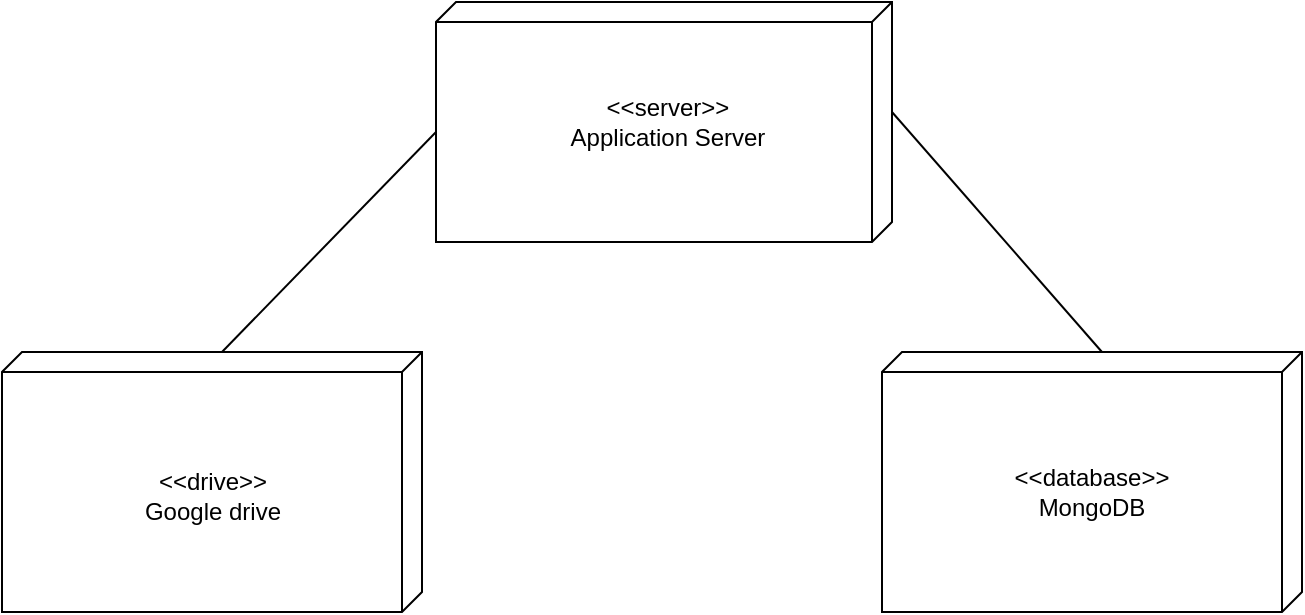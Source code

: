 <mxfile version="22.1.4" type="device">
  <diagram name="Page-1" id="5f0bae14-7c28-e335-631c-24af17079c00">
    <mxGraphModel dx="-250" dy="589" grid="1" gridSize="10" guides="1" tooltips="1" connect="1" arrows="1" fold="1" page="1" pageScale="1" pageWidth="1100" pageHeight="850" background="none" math="0" shadow="0">
      <root>
        <mxCell id="0" />
        <mxCell id="1" parent="0" />
        <mxCell id="D7LZIRXfciUYGYALL2Ox-2" value="" style="verticalAlign=top;align=left;spacingTop=8;spacingLeft=2;spacingRight=12;shape=cube;size=10;direction=south;fontStyle=4;html=1;rounded=0;shadow=0;comic=0;labelBackgroundColor=none;strokeWidth=1;fontFamily=Verdana;fontSize=12" vertex="1" parent="1">
          <mxGeometry x="1567" y="245" width="228" height="120" as="geometry" />
        </mxCell>
        <mxCell id="D7LZIRXfciUYGYALL2Ox-3" value="&amp;lt;&amp;lt;server&amp;gt;&amp;gt;&lt;br&gt;Application Server" style="text;html=1;strokeColor=none;fillColor=none;align=center;verticalAlign=middle;whiteSpace=wrap;rounded=0;" vertex="1" parent="1">
          <mxGeometry x="1623" y="290" width="120" height="30" as="geometry" />
        </mxCell>
        <mxCell id="D7LZIRXfciUYGYALL2Ox-4" value="" style="verticalAlign=top;align=left;spacingTop=8;spacingLeft=2;spacingRight=12;shape=cube;size=10;direction=south;fontStyle=4;html=1;rounded=0;shadow=0;comic=0;labelBackgroundColor=none;strokeWidth=1;fontFamily=Verdana;fontSize=12" vertex="1" parent="1">
          <mxGeometry x="1790" y="420" width="210" height="130" as="geometry" />
        </mxCell>
        <mxCell id="D7LZIRXfciUYGYALL2Ox-5" value="&amp;lt;&amp;lt;database&amp;gt;&amp;gt;&lt;br&gt;MongoDB" style="text;html=1;strokeColor=none;fillColor=none;align=center;verticalAlign=middle;whiteSpace=wrap;rounded=0;" vertex="1" parent="1">
          <mxGeometry x="1865" y="475" width="60" height="30" as="geometry" />
        </mxCell>
        <mxCell id="D7LZIRXfciUYGYALL2Ox-6" value="" style="verticalAlign=top;align=left;spacingTop=8;spacingLeft=2;spacingRight=12;shape=cube;size=10;direction=south;fontStyle=4;html=1;rounded=0;shadow=0;comic=0;labelBackgroundColor=none;strokeWidth=1;fontFamily=Verdana;fontSize=12" vertex="1" parent="1">
          <mxGeometry x="1350" y="420" width="210" height="130" as="geometry" />
        </mxCell>
        <mxCell id="D7LZIRXfciUYGYALL2Ox-7" value="&amp;lt;&amp;lt;drive&amp;gt;&amp;gt;&lt;br&gt;Google drive" style="text;html=1;strokeColor=none;fillColor=none;align=center;verticalAlign=middle;whiteSpace=wrap;rounded=0;" vertex="1" parent="1">
          <mxGeometry x="1412.5" y="477" width="85" height="30" as="geometry" />
        </mxCell>
        <mxCell id="D7LZIRXfciUYGYALL2Ox-10" style="rounded=0;orthogonalLoop=1;jettySize=auto;html=1;exitX=0;exitY=0;exitDx=65;exitDy=228.0;exitPerimeter=0;entryX=0;entryY=0;entryDx=0;entryDy=100;entryPerimeter=0;endArrow=none;endFill=0;" edge="1" parent="1" source="D7LZIRXfciUYGYALL2Ox-2" target="D7LZIRXfciUYGYALL2Ox-6">
          <mxGeometry relative="1" as="geometry" />
        </mxCell>
        <mxCell id="D7LZIRXfciUYGYALL2Ox-11" style="rounded=0;orthogonalLoop=1;jettySize=auto;html=1;exitX=0;exitY=0;exitDx=55;exitDy=0;exitPerimeter=0;entryX=0;entryY=0;entryDx=0;entryDy=100;entryPerimeter=0;endArrow=none;endFill=0;" edge="1" parent="1" source="D7LZIRXfciUYGYALL2Ox-2" target="D7LZIRXfciUYGYALL2Ox-4">
          <mxGeometry relative="1" as="geometry" />
        </mxCell>
      </root>
    </mxGraphModel>
  </diagram>
</mxfile>
